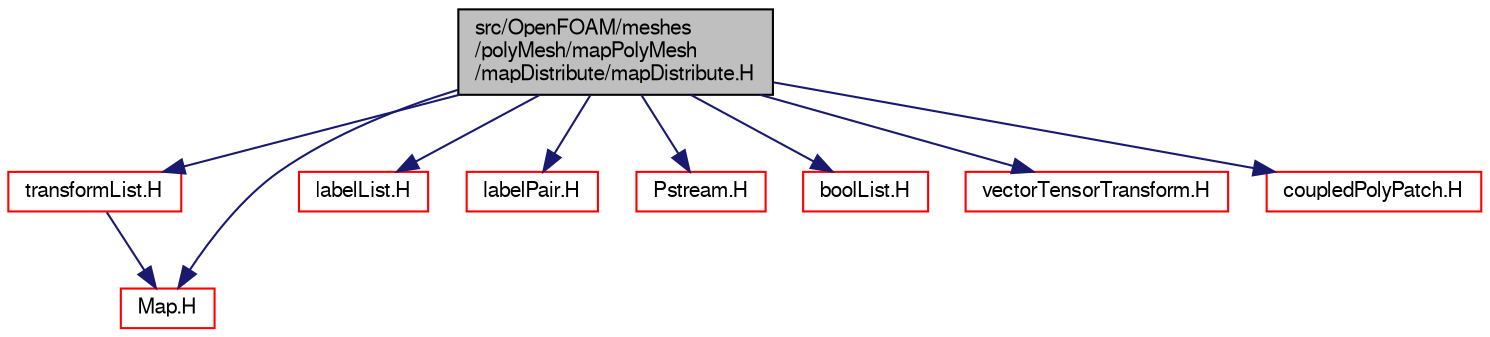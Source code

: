 digraph "src/OpenFOAM/meshes/polyMesh/mapPolyMesh/mapDistribute/mapDistribute.H"
{
  bgcolor="transparent";
  edge [fontname="FreeSans",fontsize="10",labelfontname="FreeSans",labelfontsize="10"];
  node [fontname="FreeSans",fontsize="10",shape=record];
  Node0 [label="src/OpenFOAM/meshes\l/polyMesh/mapPolyMesh\l/mapDistribute/mapDistribute.H",height=0.2,width=0.4,color="black", fillcolor="grey75", style="filled", fontcolor="black"];
  Node0 -> Node1 [color="midnightblue",fontsize="10",style="solid",fontname="FreeSans"];
  Node1 [label="transformList.H",height=0.2,width=0.4,color="red",URL="$a09743.html",tooltip="Spatial transformation functions for primitive fields. "];
  Node1 -> Node68 [color="midnightblue",fontsize="10",style="solid",fontname="FreeSans"];
  Node68 [label="Map.H",height=0.2,width=0.4,color="red",URL="$a08489.html"];
  Node0 -> Node98 [color="midnightblue",fontsize="10",style="solid",fontname="FreeSans"];
  Node98 [label="labelList.H",height=0.2,width=0.4,color="red",URL="$a12380.html"];
  Node0 -> Node140 [color="midnightblue",fontsize="10",style="solid",fontname="FreeSans"];
  Node140 [label="labelPair.H",height=0.2,width=0.4,color="red",URL="$a12431.html"];
  Node0 -> Node142 [color="midnightblue",fontsize="10",style="solid",fontname="FreeSans"];
  Node142 [label="Pstream.H",height=0.2,width=0.4,color="red",URL="$a09134.html"];
  Node0 -> Node143 [color="midnightblue",fontsize="10",style="solid",fontname="FreeSans"];
  Node143 [label="boolList.H",height=0.2,width=0.4,color="red",URL="$a12152.html"];
  Node0 -> Node68 [color="midnightblue",fontsize="10",style="solid",fontname="FreeSans"];
  Node0 -> Node144 [color="midnightblue",fontsize="10",style="solid",fontname="FreeSans"];
  Node144 [label="vectorTensorTransform.H",height=0.2,width=0.4,color="red",URL="$a12326.html"];
  Node0 -> Node146 [color="midnightblue",fontsize="10",style="solid",fontname="FreeSans"];
  Node146 [label="coupledPolyPatch.H",height=0.2,width=0.4,color="red",URL="$a11675.html"];
}
